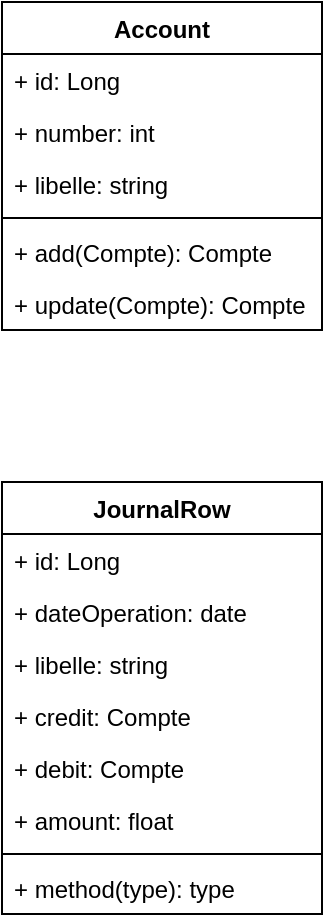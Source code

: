 <mxfile version="14.6.11" type="device"><diagram id="DeUakLJGGsB5PtV1l_IF" name="Page-1"><mxGraphModel dx="1502" dy="604" grid="1" gridSize="10" guides="1" tooltips="1" connect="1" arrows="1" fold="1" page="1" pageScale="1" pageWidth="850" pageHeight="1100" math="0" shadow="0"><root><mxCell id="0"/><mxCell id="1" parent="0"/><mxCell id="Dv4doEna-_VdKIcSyRKF-7" value="JournalRow&#10;" style="swimlane;fontStyle=1;align=center;verticalAlign=top;childLayout=stackLayout;horizontal=1;startSize=26;horizontalStack=0;resizeParent=1;resizeParentMax=0;resizeLast=0;collapsible=1;marginBottom=0;" vertex="1" parent="1"><mxGeometry x="40" y="280" width="160" height="216" as="geometry"/></mxCell><mxCell id="Dv4doEna-_VdKIcSyRKF-8" value="+ id: Long" style="text;strokeColor=none;fillColor=none;align=left;verticalAlign=top;spacingLeft=4;spacingRight=4;overflow=hidden;rotatable=0;points=[[0,0.5],[1,0.5]];portConstraint=eastwest;" vertex="1" parent="Dv4doEna-_VdKIcSyRKF-7"><mxGeometry y="26" width="160" height="26" as="geometry"/></mxCell><mxCell id="Dv4doEna-_VdKIcSyRKF-20" value="+ dateOperation: date" style="text;strokeColor=none;fillColor=none;align=left;verticalAlign=top;spacingLeft=4;spacingRight=4;overflow=hidden;rotatable=0;points=[[0,0.5],[1,0.5]];portConstraint=eastwest;" vertex="1" parent="Dv4doEna-_VdKIcSyRKF-7"><mxGeometry y="52" width="160" height="26" as="geometry"/></mxCell><mxCell id="Dv4doEna-_VdKIcSyRKF-15" value="+ libelle: string" style="text;strokeColor=none;fillColor=none;align=left;verticalAlign=top;spacingLeft=4;spacingRight=4;overflow=hidden;rotatable=0;points=[[0,0.5],[1,0.5]];portConstraint=eastwest;" vertex="1" parent="Dv4doEna-_VdKIcSyRKF-7"><mxGeometry y="78" width="160" height="26" as="geometry"/></mxCell><mxCell id="Dv4doEna-_VdKIcSyRKF-13" value="+ credit: Compte&#10;" style="text;strokeColor=none;fillColor=none;align=left;verticalAlign=top;spacingLeft=4;spacingRight=4;overflow=hidden;rotatable=0;points=[[0,0.5],[1,0.5]];portConstraint=eastwest;" vertex="1" parent="Dv4doEna-_VdKIcSyRKF-7"><mxGeometry y="104" width="160" height="26" as="geometry"/></mxCell><mxCell id="Dv4doEna-_VdKIcSyRKF-12" value="+ debit: Compte" style="text;strokeColor=none;fillColor=none;align=left;verticalAlign=top;spacingLeft=4;spacingRight=4;overflow=hidden;rotatable=0;points=[[0,0.5],[1,0.5]];portConstraint=eastwest;" vertex="1" parent="Dv4doEna-_VdKIcSyRKF-7"><mxGeometry y="130" width="160" height="26" as="geometry"/></mxCell><mxCell id="Dv4doEna-_VdKIcSyRKF-14" value="+ amount: float" style="text;strokeColor=none;fillColor=none;align=left;verticalAlign=top;spacingLeft=4;spacingRight=4;overflow=hidden;rotatable=0;points=[[0,0.5],[1,0.5]];portConstraint=eastwest;" vertex="1" parent="Dv4doEna-_VdKIcSyRKF-7"><mxGeometry y="156" width="160" height="26" as="geometry"/></mxCell><mxCell id="Dv4doEna-_VdKIcSyRKF-9" value="" style="line;strokeWidth=1;fillColor=none;align=left;verticalAlign=middle;spacingTop=-1;spacingLeft=3;spacingRight=3;rotatable=0;labelPosition=right;points=[];portConstraint=eastwest;" vertex="1" parent="Dv4doEna-_VdKIcSyRKF-7"><mxGeometry y="182" width="160" height="8" as="geometry"/></mxCell><mxCell id="Dv4doEna-_VdKIcSyRKF-10" value="+ method(type): type" style="text;strokeColor=none;fillColor=none;align=left;verticalAlign=top;spacingLeft=4;spacingRight=4;overflow=hidden;rotatable=0;points=[[0,0.5],[1,0.5]];portConstraint=eastwest;" vertex="1" parent="Dv4doEna-_VdKIcSyRKF-7"><mxGeometry y="190" width="160" height="26" as="geometry"/></mxCell><mxCell id="Dv4doEna-_VdKIcSyRKF-16" value="Account" style="swimlane;fontStyle=1;align=center;verticalAlign=top;childLayout=stackLayout;horizontal=1;startSize=26;horizontalStack=0;resizeParent=1;resizeParentMax=0;resizeLast=0;collapsible=1;marginBottom=0;" vertex="1" parent="1"><mxGeometry x="40" y="40" width="160" height="164" as="geometry"/></mxCell><mxCell id="Dv4doEna-_VdKIcSyRKF-17" value="+ id: Long" style="text;strokeColor=none;fillColor=none;align=left;verticalAlign=top;spacingLeft=4;spacingRight=4;overflow=hidden;rotatable=0;points=[[0,0.5],[1,0.5]];portConstraint=eastwest;" vertex="1" parent="Dv4doEna-_VdKIcSyRKF-16"><mxGeometry y="26" width="160" height="26" as="geometry"/></mxCell><mxCell id="Dv4doEna-_VdKIcSyRKF-21" value="+ number: int" style="text;strokeColor=none;fillColor=none;align=left;verticalAlign=top;spacingLeft=4;spacingRight=4;overflow=hidden;rotatable=0;points=[[0,0.5],[1,0.5]];portConstraint=eastwest;" vertex="1" parent="Dv4doEna-_VdKIcSyRKF-16"><mxGeometry y="52" width="160" height="26" as="geometry"/></mxCell><mxCell id="Dv4doEna-_VdKIcSyRKF-22" value="+ libelle: string" style="text;strokeColor=none;fillColor=none;align=left;verticalAlign=top;spacingLeft=4;spacingRight=4;overflow=hidden;rotatable=0;points=[[0,0.5],[1,0.5]];portConstraint=eastwest;" vertex="1" parent="Dv4doEna-_VdKIcSyRKF-16"><mxGeometry y="78" width="160" height="26" as="geometry"/></mxCell><mxCell id="Dv4doEna-_VdKIcSyRKF-18" value="" style="line;strokeWidth=1;fillColor=none;align=left;verticalAlign=middle;spacingTop=-1;spacingLeft=3;spacingRight=3;rotatable=0;labelPosition=right;points=[];portConstraint=eastwest;" vertex="1" parent="Dv4doEna-_VdKIcSyRKF-16"><mxGeometry y="104" width="160" height="8" as="geometry"/></mxCell><mxCell id="Dv4doEna-_VdKIcSyRKF-19" value="+ add(Compte): Compte" style="text;strokeColor=none;fillColor=none;align=left;verticalAlign=top;spacingLeft=4;spacingRight=4;overflow=hidden;rotatable=0;points=[[0,0.5],[1,0.5]];portConstraint=eastwest;" vertex="1" parent="Dv4doEna-_VdKIcSyRKF-16"><mxGeometry y="112" width="160" height="26" as="geometry"/></mxCell><mxCell id="Dv4doEna-_VdKIcSyRKF-23" value="+ update(Compte): Compte" style="text;strokeColor=none;fillColor=none;align=left;verticalAlign=top;spacingLeft=4;spacingRight=4;overflow=hidden;rotatable=0;points=[[0,0.5],[1,0.5]];portConstraint=eastwest;" vertex="1" parent="Dv4doEna-_VdKIcSyRKF-16"><mxGeometry y="138" width="160" height="26" as="geometry"/></mxCell></root></mxGraphModel></diagram></mxfile>